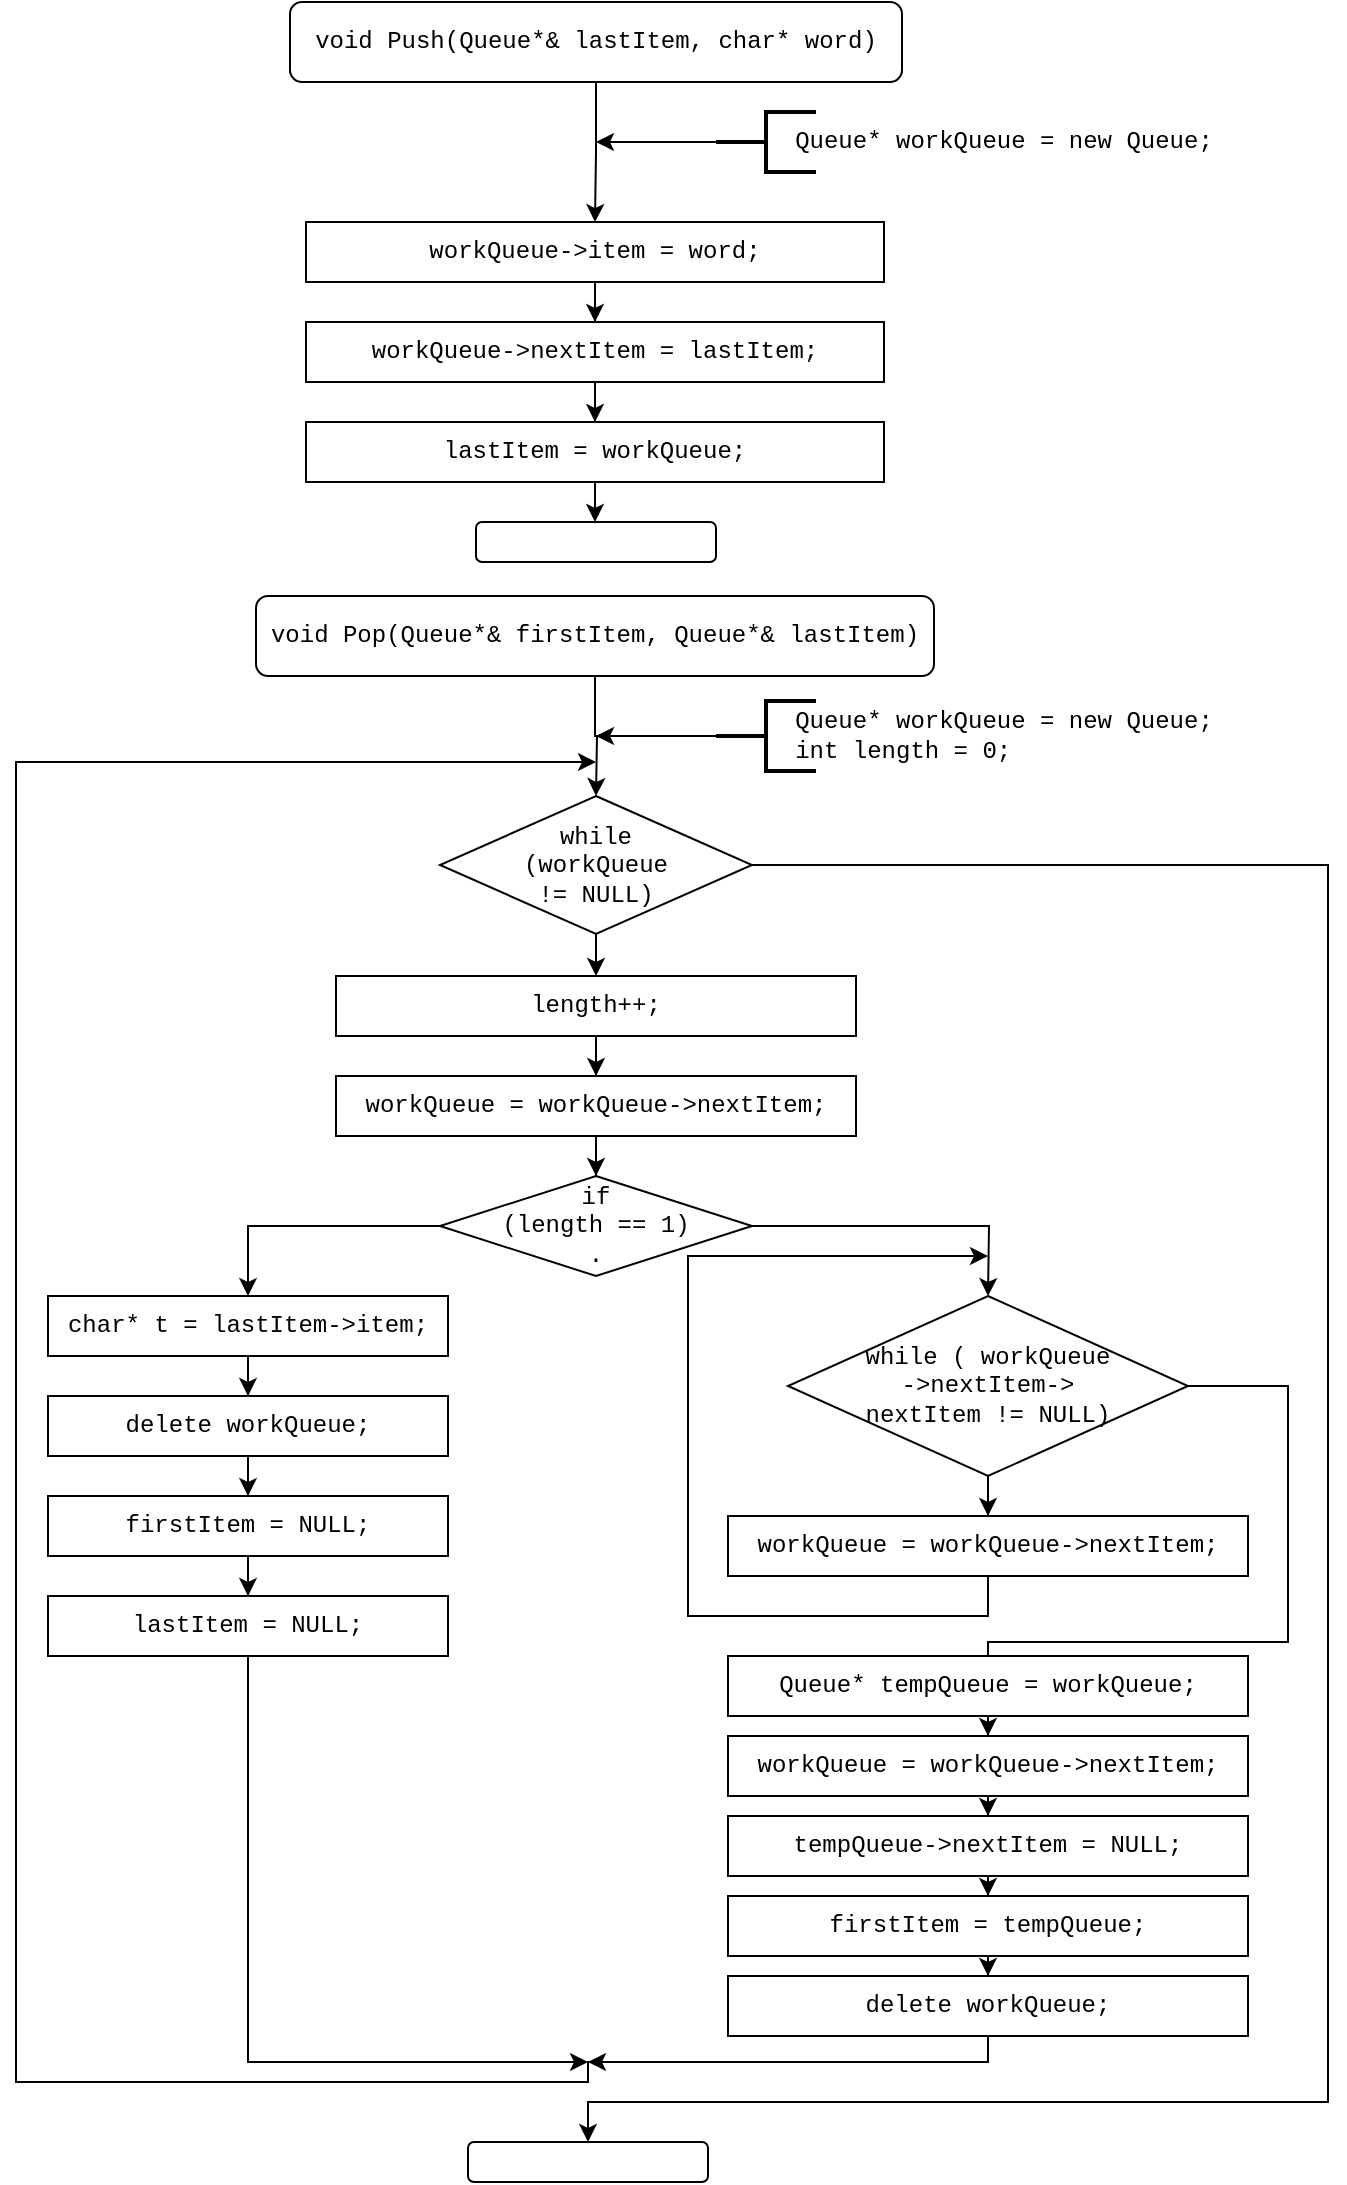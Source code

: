 <mxfile version="14.1.8" type="device"><diagram id="0sQ8y__SGzWyVnDUyJUe" name="Страница 1"><mxGraphModel dx="1551" dy="1166" grid="1" gridSize="10" guides="1" tooltips="1" connect="1" arrows="1" fold="1" page="1" pageScale="1" pageWidth="827" pageHeight="1169" math="0" shadow="0"><root><mxCell id="0"/><mxCell id="1" parent="0"/><mxCell id="Te3zPw466nWTdahoXdU_-4" style="edgeStyle=orthogonalEdgeStyle;rounded=0;orthogonalLoop=1;jettySize=auto;html=1;fontFamily=Courier New;entryX=0.5;entryY=0;entryDx=0;entryDy=0;" edge="1" parent="1" source="Te3zPw466nWTdahoXdU_-1" target="Te3zPw466nWTdahoXdU_-6"><mxGeometry relative="1" as="geometry"><mxPoint x="414" y="130" as="targetPoint"/></mxGeometry></mxCell><mxCell id="Te3zPw466nWTdahoXdU_-1" value="void Push(Queue*&amp;amp; lastItem, char* word)" style="rounded=1;whiteSpace=wrap;html=1;fontFamily=Courier New;" vertex="1" parent="1"><mxGeometry x="261" y="30" width="306" height="40" as="geometry"/></mxCell><mxCell id="Te3zPw466nWTdahoXdU_-5" style="edgeStyle=orthogonalEdgeStyle;rounded=0;orthogonalLoop=1;jettySize=auto;html=1;fontFamily=Courier New;" edge="1" parent="1" source="Te3zPw466nWTdahoXdU_-2"><mxGeometry relative="1" as="geometry"><mxPoint x="414" y="100" as="targetPoint"/></mxGeometry></mxCell><mxCell id="Te3zPw466nWTdahoXdU_-2" value="" style="strokeWidth=2;html=1;shape=mxgraph.flowchart.annotation_2;align=left;labelPosition=right;pointerEvents=1;" vertex="1" parent="1"><mxGeometry x="474" y="85" width="50" height="30" as="geometry"/></mxCell><mxCell id="Te3zPw466nWTdahoXdU_-3" value="Queue* workQueue = new Queue;" style="text;html=1;strokeColor=none;fillColor=none;align=center;verticalAlign=middle;whiteSpace=wrap;rounded=0;fontFamily=Courier New;" vertex="1" parent="1"><mxGeometry x="498" y="80" width="240" height="40" as="geometry"/></mxCell><mxCell id="Te3zPw466nWTdahoXdU_-9" style="edgeStyle=orthogonalEdgeStyle;rounded=0;orthogonalLoop=1;jettySize=auto;html=1;entryX=0.5;entryY=0;entryDx=0;entryDy=0;fontFamily=Courier New;" edge="1" parent="1" source="Te3zPw466nWTdahoXdU_-6" target="Te3zPw466nWTdahoXdU_-8"><mxGeometry relative="1" as="geometry"/></mxCell><mxCell id="Te3zPw466nWTdahoXdU_-6" value="workQueue-&amp;gt;item = word;" style="rounded=0;whiteSpace=wrap;html=1;fontFamily=Courier New;align=center;" vertex="1" parent="1"><mxGeometry x="269" y="140" width="289" height="30" as="geometry"/></mxCell><mxCell id="Te3zPw466nWTdahoXdU_-12" style="edgeStyle=orthogonalEdgeStyle;rounded=0;orthogonalLoop=1;jettySize=auto;html=1;entryX=0.5;entryY=0;entryDx=0;entryDy=0;fontFamily=Courier New;" edge="1" parent="1" source="Te3zPw466nWTdahoXdU_-8" target="Te3zPw466nWTdahoXdU_-11"><mxGeometry relative="1" as="geometry"/></mxCell><mxCell id="Te3zPw466nWTdahoXdU_-8" value="workQueue-&amp;gt;nextItem = lastItem;" style="rounded=0;whiteSpace=wrap;html=1;fontFamily=Courier New;align=center;" vertex="1" parent="1"><mxGeometry x="269" y="190" width="289" height="30" as="geometry"/></mxCell><mxCell id="Te3zPw466nWTdahoXdU_-14" style="edgeStyle=orthogonalEdgeStyle;rounded=0;orthogonalLoop=1;jettySize=auto;html=1;entryX=0.5;entryY=0;entryDx=0;entryDy=0;fontFamily=Courier New;" edge="1" parent="1" source="Te3zPw466nWTdahoXdU_-11" target="Te3zPw466nWTdahoXdU_-13"><mxGeometry relative="1" as="geometry"/></mxCell><mxCell id="Te3zPw466nWTdahoXdU_-11" value="lastItem = workQueue;" style="rounded=0;whiteSpace=wrap;html=1;fontFamily=Courier New;align=center;" vertex="1" parent="1"><mxGeometry x="269" y="240" width="289" height="30" as="geometry"/></mxCell><mxCell id="Te3zPw466nWTdahoXdU_-13" value="" style="rounded=1;whiteSpace=wrap;html=1;fontFamily=Courier New;" vertex="1" parent="1"><mxGeometry x="354" y="290" width="120" height="20" as="geometry"/></mxCell><mxCell id="Te3zPw466nWTdahoXdU_-19" style="edgeStyle=orthogonalEdgeStyle;rounded=0;orthogonalLoop=1;jettySize=auto;html=1;fontFamily=Courier New;" edge="1" parent="1" source="Te3zPw466nWTdahoXdU_-15"><mxGeometry relative="1" as="geometry"><mxPoint x="414" y="427" as="targetPoint"/></mxGeometry></mxCell><mxCell id="Te3zPw466nWTdahoXdU_-15" value="void Pop(Queue*&amp;amp; firstItem, Queue*&amp;amp; lastItem)" style="rounded=1;whiteSpace=wrap;html=1;fontFamily=Courier New;" vertex="1" parent="1"><mxGeometry x="244" y="327" width="339" height="40" as="geometry"/></mxCell><mxCell id="Te3zPw466nWTdahoXdU_-16" style="edgeStyle=orthogonalEdgeStyle;rounded=0;orthogonalLoop=1;jettySize=auto;html=1;fontFamily=Courier New;" edge="1" parent="1" source="Te3zPw466nWTdahoXdU_-17"><mxGeometry relative="1" as="geometry"><mxPoint x="414" y="397" as="targetPoint"/></mxGeometry></mxCell><mxCell id="Te3zPw466nWTdahoXdU_-17" value="" style="strokeWidth=2;html=1;shape=mxgraph.flowchart.annotation_2;align=left;labelPosition=right;pointerEvents=1;" vertex="1" parent="1"><mxGeometry x="474" y="379.5" width="50" height="35" as="geometry"/></mxCell><mxCell id="Te3zPw466nWTdahoXdU_-18" value="Queue* workQueue = new Queue;&lt;br&gt;&lt;div style=&quot;text-align: left&quot;&gt;&lt;span&gt;int length = 0;&lt;/span&gt;&lt;/div&gt;" style="text;html=1;strokeColor=none;fillColor=none;align=center;verticalAlign=middle;whiteSpace=wrap;rounded=0;fontFamily=Courier New;" vertex="1" parent="1"><mxGeometry x="498" y="377" width="240" height="40" as="geometry"/></mxCell><mxCell id="Te3zPw466nWTdahoXdU_-23" style="edgeStyle=orthogonalEdgeStyle;rounded=0;orthogonalLoop=1;jettySize=auto;html=1;entryX=0.5;entryY=0;entryDx=0;entryDy=0;fontFamily=Courier New;" edge="1" parent="1" source="Te3zPw466nWTdahoXdU_-20" target="Te3zPw466nWTdahoXdU_-22"><mxGeometry relative="1" as="geometry"/></mxCell><mxCell id="Te3zPw466nWTdahoXdU_-59" style="edgeStyle=orthogonalEdgeStyle;rounded=0;orthogonalLoop=1;jettySize=auto;html=1;fontFamily=Courier New;" edge="1" parent="1" source="Te3zPw466nWTdahoXdU_-20"><mxGeometry relative="1" as="geometry"><mxPoint x="410" y="1100" as="targetPoint"/><Array as="points"><mxPoint x="780" y="461"/><mxPoint x="780" y="1080"/></Array></mxGeometry></mxCell><mxCell id="Te3zPw466nWTdahoXdU_-20" value="while &lt;br&gt;(workQueue &lt;br&gt;!= NULL)" style="rhombus;whiteSpace=wrap;html=1;fontFamily=Courier New;" vertex="1" parent="1"><mxGeometry x="336" y="427" width="156" height="69" as="geometry"/></mxCell><mxCell id="Te3zPw466nWTdahoXdU_-26" style="edgeStyle=orthogonalEdgeStyle;rounded=0;orthogonalLoop=1;jettySize=auto;html=1;entryX=0.5;entryY=0;entryDx=0;entryDy=0;fontFamily=Courier New;" edge="1" parent="1" source="Te3zPw466nWTdahoXdU_-21" target="Te3zPw466nWTdahoXdU_-25"><mxGeometry relative="1" as="geometry"/></mxCell><mxCell id="Te3zPw466nWTdahoXdU_-21" value="workQueue = workQueue-&amp;gt;nextItem;" style="rounded=0;whiteSpace=wrap;html=1;fontFamily=Courier New;align=center;" vertex="1" parent="1"><mxGeometry x="284" y="567" width="260" height="30" as="geometry"/></mxCell><mxCell id="Te3zPw466nWTdahoXdU_-24" style="edgeStyle=orthogonalEdgeStyle;rounded=0;orthogonalLoop=1;jettySize=auto;html=1;entryX=0.5;entryY=0;entryDx=0;entryDy=0;fontFamily=Courier New;" edge="1" parent="1" source="Te3zPw466nWTdahoXdU_-22" target="Te3zPw466nWTdahoXdU_-21"><mxGeometry relative="1" as="geometry"/></mxCell><mxCell id="Te3zPw466nWTdahoXdU_-22" value="length++;" style="rounded=0;whiteSpace=wrap;html=1;fontFamily=Courier New;align=center;" vertex="1" parent="1"><mxGeometry x="284" y="517" width="260" height="30" as="geometry"/></mxCell><mxCell id="Te3zPw466nWTdahoXdU_-27" style="edgeStyle=orthogonalEdgeStyle;rounded=0;orthogonalLoop=1;jettySize=auto;html=1;fontFamily=Courier New;entryX=0.5;entryY=0;entryDx=0;entryDy=0;" edge="1" parent="1" source="Te3zPw466nWTdahoXdU_-25" target="Te3zPw466nWTdahoXdU_-28"><mxGeometry relative="1" as="geometry"><mxPoint x="240" y="677" as="targetPoint"/><Array as="points"><mxPoint x="240" y="642"/></Array></mxGeometry></mxCell><mxCell id="Te3zPw466nWTdahoXdU_-38" style="edgeStyle=orthogonalEdgeStyle;rounded=0;orthogonalLoop=1;jettySize=auto;html=1;fontFamily=Courier New;" edge="1" parent="1" source="Te3zPw466nWTdahoXdU_-25"><mxGeometry relative="1" as="geometry"><mxPoint x="610" y="677" as="targetPoint"/></mxGeometry></mxCell><mxCell id="Te3zPw466nWTdahoXdU_-25" value="if&lt;br&gt;(length == 1)&lt;br&gt;." style="rhombus;whiteSpace=wrap;html=1;fontFamily=Courier New;" vertex="1" parent="1"><mxGeometry x="336" y="617" width="156" height="50" as="geometry"/></mxCell><mxCell id="Te3zPw466nWTdahoXdU_-30" style="edgeStyle=orthogonalEdgeStyle;rounded=0;orthogonalLoop=1;jettySize=auto;html=1;entryX=0.5;entryY=0;entryDx=0;entryDy=0;fontFamily=Courier New;" edge="1" parent="1" source="Te3zPw466nWTdahoXdU_-28" target="Te3zPw466nWTdahoXdU_-29"><mxGeometry relative="1" as="geometry"/></mxCell><mxCell id="Te3zPw466nWTdahoXdU_-28" value="char* t = lastItem-&amp;gt;item;" style="rounded=0;whiteSpace=wrap;html=1;fontFamily=Courier New;align=center;" vertex="1" parent="1"><mxGeometry x="140" y="677" width="200" height="30" as="geometry"/></mxCell><mxCell id="Te3zPw466nWTdahoXdU_-32" style="edgeStyle=orthogonalEdgeStyle;rounded=0;orthogonalLoop=1;jettySize=auto;html=1;entryX=0.5;entryY=0;entryDx=0;entryDy=0;fontFamily=Courier New;" edge="1" parent="1" source="Te3zPw466nWTdahoXdU_-29" target="Te3zPw466nWTdahoXdU_-31"><mxGeometry relative="1" as="geometry"/></mxCell><mxCell id="Te3zPw466nWTdahoXdU_-29" value="delete workQueue;" style="rounded=0;whiteSpace=wrap;html=1;fontFamily=Courier New;align=center;" vertex="1" parent="1"><mxGeometry x="140" y="727" width="200" height="30" as="geometry"/></mxCell><mxCell id="Te3zPw466nWTdahoXdU_-35" style="edgeStyle=orthogonalEdgeStyle;rounded=0;orthogonalLoop=1;jettySize=auto;html=1;entryX=0.5;entryY=0;entryDx=0;entryDy=0;fontFamily=Courier New;" edge="1" parent="1" source="Te3zPw466nWTdahoXdU_-31" target="Te3zPw466nWTdahoXdU_-33"><mxGeometry relative="1" as="geometry"/></mxCell><mxCell id="Te3zPw466nWTdahoXdU_-31" value="firstItem = NULL;" style="rounded=0;whiteSpace=wrap;html=1;fontFamily=Courier New;align=center;" vertex="1" parent="1"><mxGeometry x="140" y="777" width="200" height="30" as="geometry"/></mxCell><mxCell id="Te3zPw466nWTdahoXdU_-57" style="edgeStyle=orthogonalEdgeStyle;rounded=0;orthogonalLoop=1;jettySize=auto;html=1;fontFamily=Courier New;" edge="1" parent="1" source="Te3zPw466nWTdahoXdU_-33"><mxGeometry relative="1" as="geometry"><mxPoint x="410" y="1060" as="targetPoint"/><Array as="points"><mxPoint x="240" y="1060"/></Array></mxGeometry></mxCell><mxCell id="Te3zPw466nWTdahoXdU_-33" value="lastItem = NULL;" style="rounded=0;whiteSpace=wrap;html=1;fontFamily=Courier New;align=center;" vertex="1" parent="1"><mxGeometry x="140" y="827" width="200" height="30" as="geometry"/></mxCell><mxCell id="Te3zPw466nWTdahoXdU_-41" style="edgeStyle=orthogonalEdgeStyle;rounded=0;orthogonalLoop=1;jettySize=auto;html=1;entryX=0.5;entryY=0;entryDx=0;entryDy=0;fontFamily=Courier New;" edge="1" parent="1" source="Te3zPw466nWTdahoXdU_-39" target="Te3zPw466nWTdahoXdU_-40"><mxGeometry relative="1" as="geometry"/></mxCell><mxCell id="Te3zPw466nWTdahoXdU_-43" style="edgeStyle=orthogonalEdgeStyle;rounded=0;orthogonalLoop=1;jettySize=auto;html=1;fontFamily=Courier New;" edge="1" parent="1" source="Te3zPw466nWTdahoXdU_-39"><mxGeometry relative="1" as="geometry"><mxPoint x="610" y="887" as="targetPoint"/><Array as="points"><mxPoint x="760" y="722"/><mxPoint x="760" y="850"/><mxPoint x="610" y="850"/></Array></mxGeometry></mxCell><mxCell id="Te3zPw466nWTdahoXdU_-39" value="while ( workQueue&lt;br&gt;-&amp;gt;nextItem-&amp;gt;&lt;br&gt;nextItem != NULL)" style="rhombus;whiteSpace=wrap;html=1;fontFamily=Courier New;" vertex="1" parent="1"><mxGeometry x="510" y="677" width="200" height="90" as="geometry"/></mxCell><mxCell id="Te3zPw466nWTdahoXdU_-42" style="edgeStyle=orthogonalEdgeStyle;rounded=0;orthogonalLoop=1;jettySize=auto;html=1;fontFamily=Courier New;" edge="1" parent="1" source="Te3zPw466nWTdahoXdU_-40"><mxGeometry relative="1" as="geometry"><mxPoint x="610" y="657" as="targetPoint"/><Array as="points"><mxPoint x="610" y="837"/><mxPoint x="460" y="837"/><mxPoint x="460" y="657"/><mxPoint x="610" y="657"/></Array></mxGeometry></mxCell><mxCell id="Te3zPw466nWTdahoXdU_-40" value="workQueue = workQueue-&amp;gt;nextItem;" style="rounded=0;whiteSpace=wrap;html=1;fontFamily=Courier New;align=center;" vertex="1" parent="1"><mxGeometry x="480" y="787" width="260" height="30" as="geometry"/></mxCell><mxCell id="Te3zPw466nWTdahoXdU_-46" style="edgeStyle=orthogonalEdgeStyle;rounded=0;orthogonalLoop=1;jettySize=auto;html=1;entryX=0.5;entryY=0;entryDx=0;entryDy=0;fontFamily=Courier New;" edge="1" parent="1" source="Te3zPw466nWTdahoXdU_-44" target="Te3zPw466nWTdahoXdU_-45"><mxGeometry relative="1" as="geometry"/></mxCell><mxCell id="Te3zPw466nWTdahoXdU_-44" value="Queue* tempQueue = workQueue;" style="rounded=0;whiteSpace=wrap;html=1;fontFamily=Courier New;align=center;" vertex="1" parent="1"><mxGeometry x="480" y="857" width="260" height="30" as="geometry"/></mxCell><mxCell id="Te3zPw466nWTdahoXdU_-51" style="edgeStyle=orthogonalEdgeStyle;rounded=0;orthogonalLoop=1;jettySize=auto;html=1;entryX=0.5;entryY=0;entryDx=0;entryDy=0;fontFamily=Courier New;" edge="1" parent="1" source="Te3zPw466nWTdahoXdU_-45" target="Te3zPw466nWTdahoXdU_-47"><mxGeometry relative="1" as="geometry"/></mxCell><mxCell id="Te3zPw466nWTdahoXdU_-45" value="workQueue = workQueue-&amp;gt;nextItem;" style="rounded=0;whiteSpace=wrap;html=1;fontFamily=Courier New;align=center;" vertex="1" parent="1"><mxGeometry x="480" y="897" width="260" height="30" as="geometry"/></mxCell><mxCell id="Te3zPw466nWTdahoXdU_-52" style="edgeStyle=orthogonalEdgeStyle;rounded=0;orthogonalLoop=1;jettySize=auto;html=1;entryX=0.5;entryY=0;entryDx=0;entryDy=0;fontFamily=Courier New;" edge="1" parent="1" source="Te3zPw466nWTdahoXdU_-47" target="Te3zPw466nWTdahoXdU_-48"><mxGeometry relative="1" as="geometry"/></mxCell><mxCell id="Te3zPw466nWTdahoXdU_-47" value="tempQueue-&amp;gt;nextItem = NULL;" style="rounded=0;whiteSpace=wrap;html=1;fontFamily=Courier New;align=center;" vertex="1" parent="1"><mxGeometry x="480" y="937" width="260" height="30" as="geometry"/></mxCell><mxCell id="Te3zPw466nWTdahoXdU_-53" style="edgeStyle=orthogonalEdgeStyle;rounded=0;orthogonalLoop=1;jettySize=auto;html=1;entryX=0.5;entryY=0;entryDx=0;entryDy=0;fontFamily=Courier New;" edge="1" parent="1" source="Te3zPw466nWTdahoXdU_-48" target="Te3zPw466nWTdahoXdU_-49"><mxGeometry relative="1" as="geometry"/></mxCell><mxCell id="Te3zPw466nWTdahoXdU_-48" value="firstItem = tempQueue;" style="rounded=0;whiteSpace=wrap;html=1;fontFamily=Courier New;align=center;" vertex="1" parent="1"><mxGeometry x="480" y="977" width="260" height="30" as="geometry"/></mxCell><mxCell id="Te3zPw466nWTdahoXdU_-56" style="edgeStyle=orthogonalEdgeStyle;rounded=0;orthogonalLoop=1;jettySize=auto;html=1;fontFamily=Courier New;" edge="1" parent="1" source="Te3zPw466nWTdahoXdU_-49"><mxGeometry relative="1" as="geometry"><mxPoint x="410" y="1060" as="targetPoint"/><Array as="points"><mxPoint x="610" y="1060"/></Array></mxGeometry></mxCell><mxCell id="Te3zPw466nWTdahoXdU_-49" value="delete workQueue;" style="rounded=0;whiteSpace=wrap;html=1;fontFamily=Courier New;align=center;" vertex="1" parent="1"><mxGeometry x="480" y="1017" width="260" height="30" as="geometry"/></mxCell><mxCell id="Te3zPw466nWTdahoXdU_-58" value="" style="endArrow=classic;html=1;fontFamily=Courier New;edgeStyle=orthogonalEdgeStyle;arcSize=0;" edge="1" parent="1"><mxGeometry width="50" height="50" relative="1" as="geometry"><mxPoint x="414" y="1060" as="sourcePoint"/><mxPoint x="414" y="410" as="targetPoint"/><Array as="points"><mxPoint x="410" y="1060"/><mxPoint x="410" y="1070"/><mxPoint x="124" y="1070"/><mxPoint x="124" y="410"/></Array></mxGeometry></mxCell><mxCell id="Te3zPw466nWTdahoXdU_-60" value="" style="rounded=1;whiteSpace=wrap;html=1;fontFamily=Courier New;" vertex="1" parent="1"><mxGeometry x="350" y="1100" width="120" height="20" as="geometry"/></mxCell></root></mxGraphModel></diagram></mxfile>